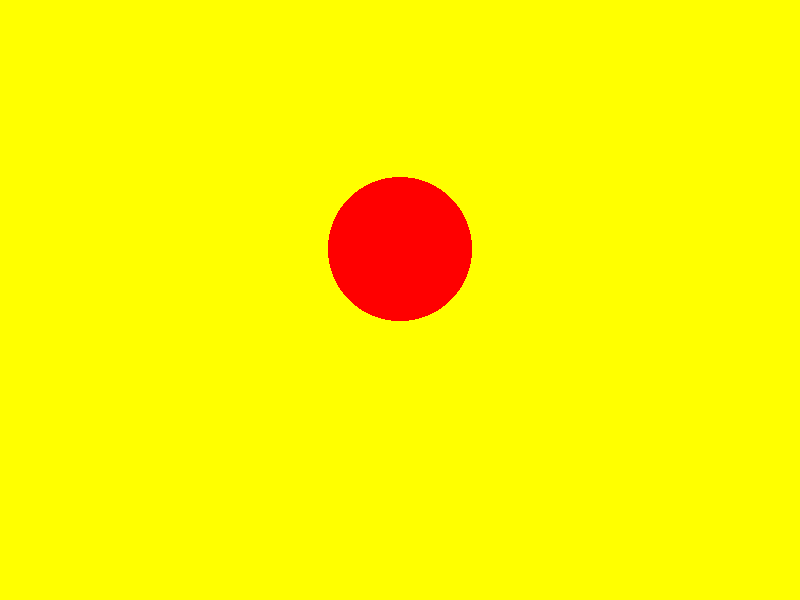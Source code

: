 #include "colors.inc"

light_source {
    <15, 30, 0>, color rgb <1, 1, 1>
}

camera {
    location <0, 10, -10>
    look_at <0, 0, 0>
    angle 45
}

sphere {
    <0,1,0>, 1
    pigment{
        color rgb <1,0,0>
    }
}

box {
    <-100,-100,-100>,<100,0,100> 
    pigment{
        color rgb <1,1,0>
    }
}